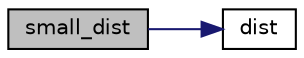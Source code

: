 digraph "small_dist"
{
  edge [fontname="Helvetica",fontsize="10",labelfontname="Helvetica",labelfontsize="10"];
  node [fontname="Helvetica",fontsize="10",shape=record];
  rankdir="LR";
  Node1 [label="small_dist",height=0.2,width=0.4,color="black", fillcolor="grey75", style="filled", fontcolor="black"];
  Node1 -> Node2 [color="midnightblue",fontsize="10",style="solid"];
  Node2 [label="dist",height=0.2,width=0.4,color="black", fillcolor="white", style="filled",URL="$ClosestPair_8cpp.html#a0b64710c8f93238fd1c94b878bbd182c"];
}
